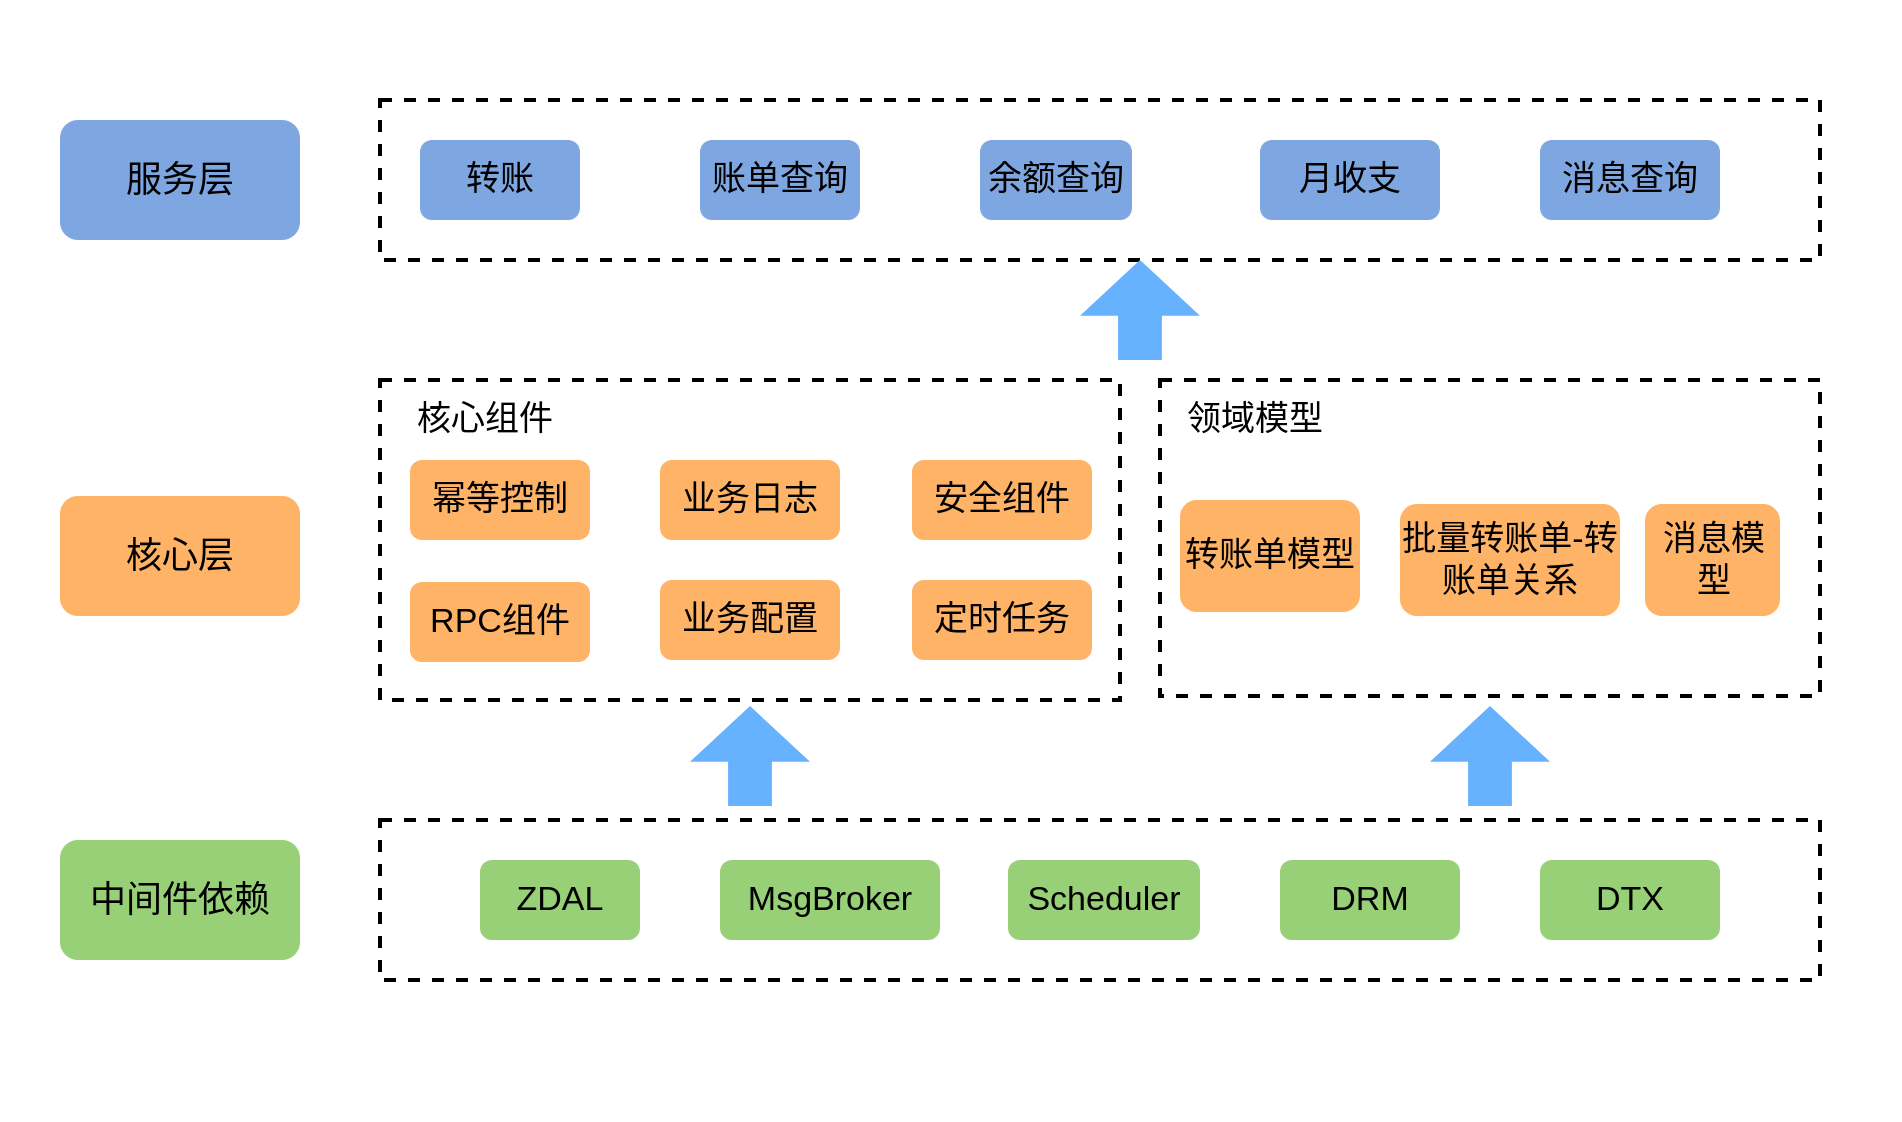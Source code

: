 <mxfile version="13.6.9" type="github">
  <diagram id="07fea595-8f29-1299-0266-81d95cde20df" name="Page-1">
    <mxGraphModel dx="358" dy="38" grid="1" gridSize="10" guides="1" tooltips="1" connect="1" arrows="1" fold="1" page="1" pageScale="1" pageWidth="1169" pageHeight="827" background="#ffffff" math="0" shadow="0">
      <root>
        <mxCell id="0" />
        <mxCell id="1" parent="0" />
        <mxCell id="-gCd0Y32cTzQUcOJ8ZMd-798" value="" style="rounded=0;whiteSpace=wrap;fontSize=16;spacing=2;shadow=0;strokeColor=none;" vertex="1" parent="1">
          <mxGeometry x="1190" y="960" width="950" height="560" as="geometry" />
        </mxCell>
        <mxCell id="-gCd0Y32cTzQUcOJ8ZMd-799" value="" style="rounded=0;whiteSpace=wrap;fontSize=17;fillColor=#FFFFFF;dashed=1;spacing=2;strokeWidth=2;" vertex="1" parent="1">
          <mxGeometry x="1380" y="1010" width="720" height="80" as="geometry" />
        </mxCell>
        <mxCell id="-gCd0Y32cTzQUcOJ8ZMd-802" value="服务层" style="rounded=1;whiteSpace=wrap;fontSize=18;spacing=2;strokeColor=none;fillColor=#7EA6E0;" vertex="1" parent="1">
          <mxGeometry x="1220" y="1020" width="120" height="60" as="geometry" />
        </mxCell>
        <mxCell id="-gCd0Y32cTzQUcOJ8ZMd-805" value="中间件依赖" style="rounded=1;whiteSpace=wrap;fontSize=18;spacing=2;strokeColor=none;fillColor=#97D077;" vertex="1" parent="1">
          <mxGeometry x="1220" y="1380" width="120" height="60" as="geometry" />
        </mxCell>
        <mxCell id="-gCd0Y32cTzQUcOJ8ZMd-806" value="转账" style="rounded=1;whiteSpace=wrap;fontSize=17;spacing=2;strokeColor=none;fillColor=#7EA6E0;" vertex="1" parent="1">
          <mxGeometry x="1400" y="1030" width="80" height="40" as="geometry" />
        </mxCell>
        <mxCell id="-gCd0Y32cTzQUcOJ8ZMd-807" value="账单查询" style="rounded=1;whiteSpace=wrap;fontSize=17;spacing=2;fillColor=#7EA6E0;strokeColor=none;" vertex="1" parent="1">
          <mxGeometry x="1540" y="1030" width="80" height="40" as="geometry" />
        </mxCell>
        <mxCell id="-gCd0Y32cTzQUcOJ8ZMd-808" value="余额查询" style="rounded=1;whiteSpace=wrap;fontSize=17;spacing=2;fillColor=#7EA6E0;strokeColor=none;" vertex="1" parent="1">
          <mxGeometry x="1680" y="1030" width="76" height="40" as="geometry" />
        </mxCell>
        <mxCell id="-gCd0Y32cTzQUcOJ8ZMd-809" value="月收支" style="rounded=1;whiteSpace=wrap;fontSize=17;spacing=2;fillColor=#7EA6E0;strokeColor=none;" vertex="1" parent="1">
          <mxGeometry x="1820" y="1030" width="90" height="40" as="geometry" />
        </mxCell>
        <mxCell id="-gCd0Y32cTzQUcOJ8ZMd-810" value="消息查询" style="rounded=1;whiteSpace=wrap;fontSize=17;spacing=2;fillColor=#7EA6E0;strokeColor=none;" vertex="1" parent="1">
          <mxGeometry x="1960" y="1030" width="90" height="40" as="geometry" />
        </mxCell>
        <mxCell id="-gCd0Y32cTzQUcOJ8ZMd-844" value="" style="rounded=0;whiteSpace=wrap;fontSize=17;fillColor=#FFFFFF;dashed=1;spacing=2;strokeWidth=2;" vertex="1" parent="1">
          <mxGeometry x="1380" y="1150" width="370" height="160" as="geometry" />
        </mxCell>
        <mxCell id="-gCd0Y32cTzQUcOJ8ZMd-845" value="核心层" style="rounded=1;whiteSpace=wrap;fontSize=18;spacing=2;fillColor=#FFB366;strokeColor=none;" vertex="1" parent="1">
          <mxGeometry x="1220" y="1208" width="120" height="60" as="geometry" />
        </mxCell>
        <mxCell id="-gCd0Y32cTzQUcOJ8ZMd-832" value="幂等控制" style="rounded=1;whiteSpace=wrap;fontSize=17;spacing=2;fillColor=#FFB366;strokeColor=none;" vertex="1" parent="1">
          <mxGeometry x="1395" y="1190" width="90" height="40" as="geometry" />
        </mxCell>
        <mxCell id="-gCd0Y32cTzQUcOJ8ZMd-834" value="安全组件" style="rounded=1;whiteSpace=wrap;fontSize=17;spacing=2;fillColor=#FFB366;strokeColor=none;" vertex="1" parent="1">
          <mxGeometry x="1646" y="1190" width="90" height="40" as="geometry" />
        </mxCell>
        <mxCell id="-gCd0Y32cTzQUcOJ8ZMd-836" value="业务配置" style="rounded=1;whiteSpace=wrap;fontSize=17;spacing=2;fillColor=#FFB366;strokeColor=none;" vertex="1" parent="1">
          <mxGeometry x="1520" y="1250" width="90" height="40" as="geometry" />
        </mxCell>
        <mxCell id="-gCd0Y32cTzQUcOJ8ZMd-838" value="定时任务" style="rounded=1;whiteSpace=wrap;fontSize=17;spacing=2;fillColor=#FFB366;strokeColor=none;" vertex="1" parent="1">
          <mxGeometry x="1646" y="1250" width="90" height="40" as="geometry" />
        </mxCell>
        <mxCell id="-gCd0Y32cTzQUcOJ8ZMd-837" value="RPC组件" style="rounded=1;whiteSpace=wrap;fontSize=17;spacing=2;fillColor=#FFB366;strokeColor=none;" vertex="1" parent="1">
          <mxGeometry x="1395" y="1251" width="90" height="40" as="geometry" />
        </mxCell>
        <mxCell id="-gCd0Y32cTzQUcOJ8ZMd-863" value="业务日志" style="rounded=1;whiteSpace=wrap;fontSize=17;spacing=2;fillColor=#FFB366;strokeColor=none;" vertex="1" parent="1">
          <mxGeometry x="1520" y="1190" width="90" height="40" as="geometry" />
        </mxCell>
        <mxCell id="-gCd0Y32cTzQUcOJ8ZMd-871" value="" style="rounded=0;whiteSpace=wrap;fontSize=17;fillColor=#FFFFFF;dashed=1;spacing=2;strokeWidth=2;" vertex="1" parent="1">
          <mxGeometry x="1380" y="1370" width="720" height="80" as="geometry" />
        </mxCell>
        <mxCell id="-gCd0Y32cTzQUcOJ8ZMd-872" value="ZDAL" style="rounded=1;whiteSpace=wrap;fontSize=17;spacing=2;strokeColor=none;fillColor=#97D077;" vertex="1" parent="1">
          <mxGeometry x="1430" y="1390" width="80" height="40" as="geometry" />
        </mxCell>
        <mxCell id="-gCd0Y32cTzQUcOJ8ZMd-873" value="MsgBroker" style="rounded=1;whiteSpace=wrap;fontSize=17;spacing=2;strokeColor=none;fillColor=#97D077;" vertex="1" parent="1">
          <mxGeometry x="1550" y="1390" width="110" height="40" as="geometry" />
        </mxCell>
        <mxCell id="-gCd0Y32cTzQUcOJ8ZMd-874" value="Scheduler" style="rounded=1;whiteSpace=wrap;fontSize=17;spacing=2;strokeColor=none;fillColor=#97D077;" vertex="1" parent="1">
          <mxGeometry x="1694" y="1390" width="96" height="40" as="geometry" />
        </mxCell>
        <mxCell id="-gCd0Y32cTzQUcOJ8ZMd-875" value="DRM" style="rounded=1;whiteSpace=wrap;fontSize=17;spacing=2;strokeColor=none;fillColor=#97D077;" vertex="1" parent="1">
          <mxGeometry x="1830" y="1390" width="90" height="40" as="geometry" />
        </mxCell>
        <mxCell id="-gCd0Y32cTzQUcOJ8ZMd-876" value="DTX" style="rounded=1;whiteSpace=wrap;fontSize=17;spacing=2;strokeColor=none;fillColor=#97D077;" vertex="1" parent="1">
          <mxGeometry x="1960" y="1390" width="90" height="40" as="geometry" />
        </mxCell>
        <mxCell id="-gCd0Y32cTzQUcOJ8ZMd-882" value="" style="rounded=0;whiteSpace=wrap;fontSize=17;fillColor=#FFFFFF;dashed=1;spacing=2;strokeWidth=2;" vertex="1" parent="1">
          <mxGeometry x="1770" y="1150" width="330" height="158" as="geometry" />
        </mxCell>
        <mxCell id="-gCd0Y32cTzQUcOJ8ZMd-826" value="转账单模型" style="rounded=1;whiteSpace=wrap;fontSize=17;spacing=2;fillColor=#FFB366;strokeColor=none;" vertex="1" parent="1">
          <mxGeometry x="1780" y="1210" width="90" height="56" as="geometry" />
        </mxCell>
        <mxCell id="-gCd0Y32cTzQUcOJ8ZMd-827" value="批量转账单-转账单关系" style="rounded=1;whiteSpace=wrap;fontSize=17;spacing=2;fillColor=#FFB366;strokeColor=none;" vertex="1" parent="1">
          <mxGeometry x="1890" y="1212" width="110" height="56" as="geometry" />
        </mxCell>
        <mxCell id="-gCd0Y32cTzQUcOJ8ZMd-828" value="消息模型" style="rounded=1;whiteSpace=wrap;fontSize=17;spacing=2;fillColor=#FFB366;strokeColor=none;" vertex="1" parent="1">
          <mxGeometry x="2012.5" y="1212" width="67.5" height="56" as="geometry" />
        </mxCell>
        <mxCell id="-gCd0Y32cTzQUcOJ8ZMd-890" value="" style="shape=singleArrow;direction=north;whiteSpace=wrap;html=1;rounded=0;shadow=0;strokeWidth=1;fontSize=17;arrowWidth=0.365;arrowSize=0.558;strokeColor=none;fillColor=#66B2FF;" vertex="1" parent="1">
          <mxGeometry x="1730" y="1090" width="60" height="50" as="geometry" />
        </mxCell>
        <mxCell id="-gCd0Y32cTzQUcOJ8ZMd-892" value="" style="shape=singleArrow;direction=north;whiteSpace=wrap;html=1;rounded=0;shadow=0;strokeWidth=1;fontSize=17;arrowWidth=0.365;arrowSize=0.558;strokeColor=none;fillColor=#66B2FF;" vertex="1" parent="1">
          <mxGeometry x="1535" y="1313" width="60" height="50" as="geometry" />
        </mxCell>
        <mxCell id="-gCd0Y32cTzQUcOJ8ZMd-893" value="" style="shape=singleArrow;direction=north;whiteSpace=wrap;html=1;rounded=0;shadow=0;strokeWidth=1;fontSize=17;arrowWidth=0.365;arrowSize=0.558;strokeColor=none;fillColor=#66B2FF;" vertex="1" parent="1">
          <mxGeometry x="1905" y="1313" width="60" height="50" as="geometry" />
        </mxCell>
        <mxCell id="-gCd0Y32cTzQUcOJ8ZMd-894" value="&lt;font color=&quot;#000000&quot;&gt;核心组件&lt;/font&gt;" style="text;html=1;strokeColor=none;fillColor=none;align=center;verticalAlign=middle;whiteSpace=wrap;rounded=0;shadow=0;fontSize=17;fontColor=#FFFFFF;" vertex="1" parent="1">
          <mxGeometry x="1395" y="1160" width="75" height="20" as="geometry" />
        </mxCell>
        <mxCell id="-gCd0Y32cTzQUcOJ8ZMd-896" value="&lt;font color=&quot;#000000&quot;&gt;领域模型&lt;/font&gt;" style="text;html=1;strokeColor=none;fillColor=none;align=center;verticalAlign=middle;whiteSpace=wrap;rounded=0;shadow=0;fontSize=17;fontColor=#FFFFFF;" vertex="1" parent="1">
          <mxGeometry x="1780" y="1160" width="75" height="20" as="geometry" />
        </mxCell>
      </root>
    </mxGraphModel>
  </diagram>
</mxfile>
